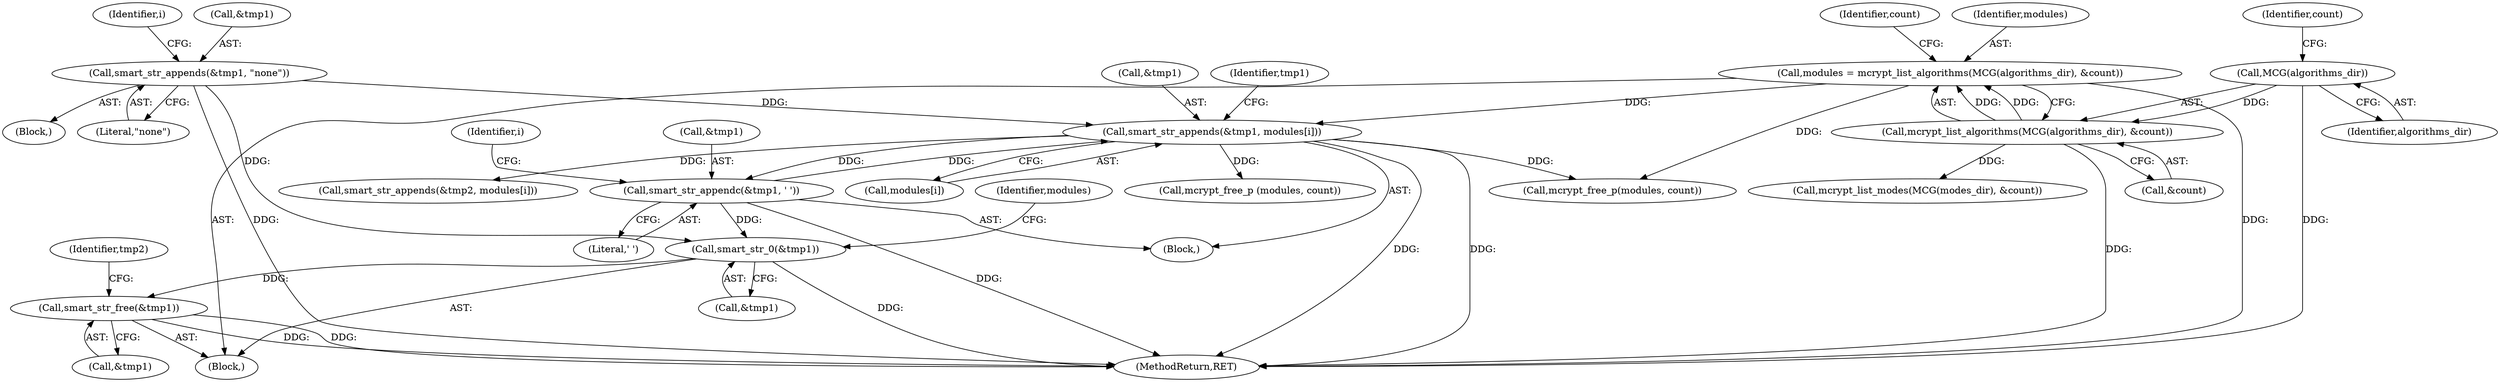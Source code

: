 digraph "0_php-src_6c5211a0cef0cc2854eaa387e0eb036e012904d0?w=1_22@API" {
"1000233" [label="(Call,smart_str_free(&tmp1))"];
"1000151" [label="(Call,smart_str_0(&tmp1))"];
"1000147" [label="(Call,smart_str_appendc(&tmp1, ' '))"];
"1000141" [label="(Call,smart_str_appends(&tmp1, modules[i]))"];
"1000127" [label="(Call,smart_str_appends(&tmp1, \"none\"))"];
"1000115" [label="(Call,modules = mcrypt_list_algorithms(MCG(algorithms_dir), &count))"];
"1000117" [label="(Call,mcrypt_list_algorithms(MCG(algorithms_dir), &count))"];
"1000118" [label="(Call,MCG(algorithms_dir))"];
"1000118" [label="(Call,MCG(algorithms_dir))"];
"1000238" [label="(Identifier,tmp2)"];
"1000127" [label="(Call,smart_str_appends(&tmp1, \"none\"))"];
"1000233" [label="(Call,smart_str_free(&tmp1))"];
"1000121" [label="(Identifier,count)"];
"1000124" [label="(Identifier,count)"];
"1000133" [label="(Identifier,i)"];
"1000142" [label="(Call,&tmp1)"];
"1000126" [label="(Block,)"];
"1000120" [label="(Call,&count)"];
"1000154" [label="(Call,mcrypt_free_p(modules, count))"];
"1000183" [label="(Call,smart_str_appends(&tmp2, modules[i]))"];
"1000155" [label="(Identifier,modules)"];
"1000152" [label="(Call,&tmp1)"];
"1000159" [label="(Call,mcrypt_list_modes(MCG(modes_dir), &count))"];
"1000141" [label="(Call,smart_str_appends(&tmp1, modules[i]))"];
"1000147" [label="(Call,smart_str_appendc(&tmp1, ' '))"];
"1000119" [label="(Identifier,algorithms_dir)"];
"1000241" [label="(MethodReturn,RET)"];
"1000128" [label="(Call,&tmp1)"];
"1000104" [label="(Block,)"];
"1000151" [label="(Call,smart_str_0(&tmp1))"];
"1000234" [label="(Call,&tmp1)"];
"1000140" [label="(Block,)"];
"1000139" [label="(Identifier,i)"];
"1000148" [label="(Call,&tmp1)"];
"1000117" [label="(Call,mcrypt_list_algorithms(MCG(algorithms_dir), &count))"];
"1000144" [label="(Call,modules[i])"];
"1000150" [label="(Literal,' ')"];
"1000130" [label="(Literal,\"none\")"];
"1000149" [label="(Identifier,tmp1)"];
"1000115" [label="(Call,modules = mcrypt_list_algorithms(MCG(algorithms_dir), &count))"];
"1000116" [label="(Identifier,modules)"];
"1000196" [label="(Call,mcrypt_free_p (modules, count))"];
"1000233" -> "1000104"  [label="AST: "];
"1000233" -> "1000234"  [label="CFG: "];
"1000234" -> "1000233"  [label="AST: "];
"1000238" -> "1000233"  [label="CFG: "];
"1000233" -> "1000241"  [label="DDG: "];
"1000233" -> "1000241"  [label="DDG: "];
"1000151" -> "1000233"  [label="DDG: "];
"1000151" -> "1000104"  [label="AST: "];
"1000151" -> "1000152"  [label="CFG: "];
"1000152" -> "1000151"  [label="AST: "];
"1000155" -> "1000151"  [label="CFG: "];
"1000151" -> "1000241"  [label="DDG: "];
"1000147" -> "1000151"  [label="DDG: "];
"1000127" -> "1000151"  [label="DDG: "];
"1000147" -> "1000140"  [label="AST: "];
"1000147" -> "1000150"  [label="CFG: "];
"1000148" -> "1000147"  [label="AST: "];
"1000150" -> "1000147"  [label="AST: "];
"1000139" -> "1000147"  [label="CFG: "];
"1000147" -> "1000241"  [label="DDG: "];
"1000147" -> "1000141"  [label="DDG: "];
"1000141" -> "1000147"  [label="DDG: "];
"1000141" -> "1000140"  [label="AST: "];
"1000141" -> "1000144"  [label="CFG: "];
"1000142" -> "1000141"  [label="AST: "];
"1000144" -> "1000141"  [label="AST: "];
"1000149" -> "1000141"  [label="CFG: "];
"1000141" -> "1000241"  [label="DDG: "];
"1000141" -> "1000241"  [label="DDG: "];
"1000127" -> "1000141"  [label="DDG: "];
"1000115" -> "1000141"  [label="DDG: "];
"1000141" -> "1000154"  [label="DDG: "];
"1000141" -> "1000183"  [label="DDG: "];
"1000141" -> "1000196"  [label="DDG: "];
"1000127" -> "1000126"  [label="AST: "];
"1000127" -> "1000130"  [label="CFG: "];
"1000128" -> "1000127"  [label="AST: "];
"1000130" -> "1000127"  [label="AST: "];
"1000133" -> "1000127"  [label="CFG: "];
"1000127" -> "1000241"  [label="DDG: "];
"1000115" -> "1000104"  [label="AST: "];
"1000115" -> "1000117"  [label="CFG: "];
"1000116" -> "1000115"  [label="AST: "];
"1000117" -> "1000115"  [label="AST: "];
"1000124" -> "1000115"  [label="CFG: "];
"1000115" -> "1000241"  [label="DDG: "];
"1000117" -> "1000115"  [label="DDG: "];
"1000117" -> "1000115"  [label="DDG: "];
"1000115" -> "1000154"  [label="DDG: "];
"1000117" -> "1000120"  [label="CFG: "];
"1000118" -> "1000117"  [label="AST: "];
"1000120" -> "1000117"  [label="AST: "];
"1000117" -> "1000241"  [label="DDG: "];
"1000118" -> "1000117"  [label="DDG: "];
"1000117" -> "1000159"  [label="DDG: "];
"1000118" -> "1000119"  [label="CFG: "];
"1000119" -> "1000118"  [label="AST: "];
"1000121" -> "1000118"  [label="CFG: "];
"1000118" -> "1000241"  [label="DDG: "];
}
